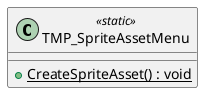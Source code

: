 @startuml
class TMP_SpriteAssetMenu <<static>> {
    + {static} CreateSpriteAsset() : void
}
@enduml
